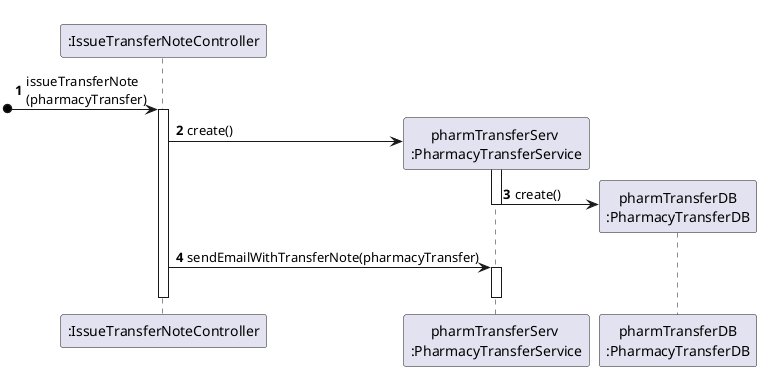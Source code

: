 @startuml
autonumber
participant ":IssueTransferNoteController" as CTRL
participant "pharmTransferServ \n:PharmacyTransferService" as PTS
participant "pharmTransferDB\n:PharmacyTransferDB" as PTDB

[o-> CTRL : issueTransferNote\n(pharmacyTransfer)
activate CTRL
CTRL -> PTS** : create()
activate PTS
PTS -> PTDB** : create()
deactivate PTS

CTRL -> PTS : sendEmailWithTransferNote(pharmacyTransfer)
activate PTS
deactivate PTS
deactivate CTRL

@enduml
